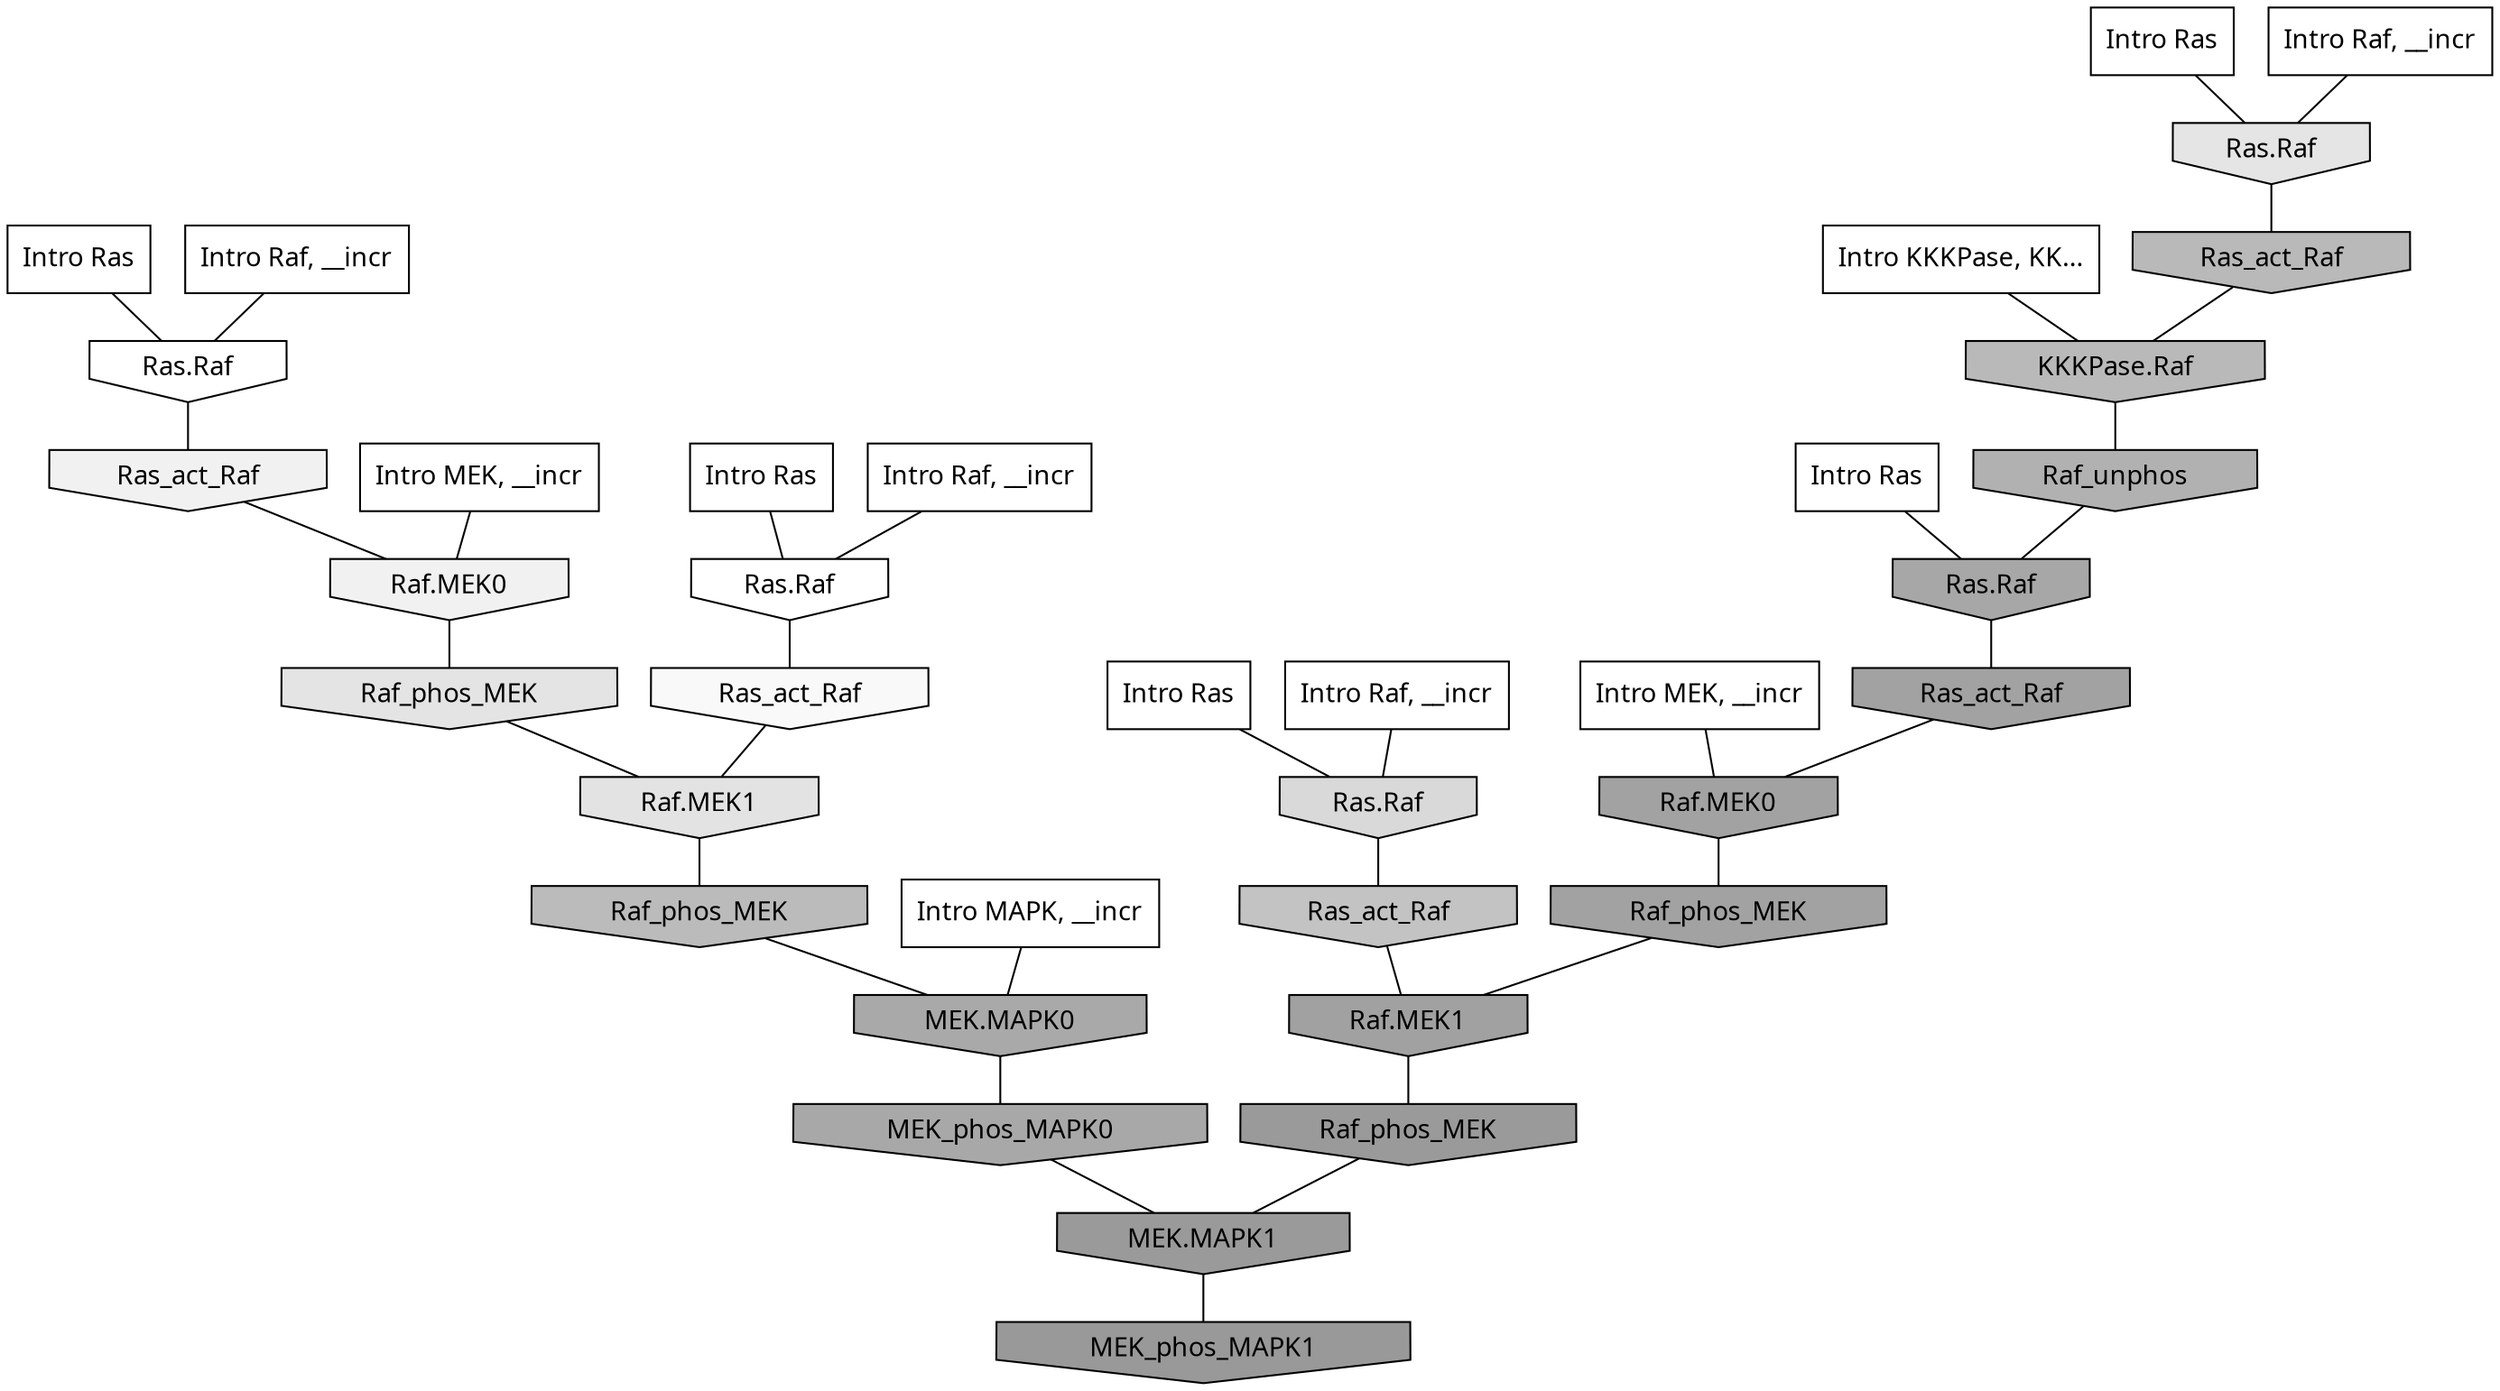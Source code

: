 digraph G{
  rankdir="TB";
  ranksep=0.30;
  node [fontname="CMU Serif"];
  edge [fontname="CMU Serif"];
  
  17 [label="Intro Ras", shape=rectangle, style=filled, fillcolor="0.000 0.000 1.000"]
  
  21 [label="Intro Ras", shape=rectangle, style=filled, fillcolor="0.000 0.000 1.000"]
  
  58 [label="Intro Ras", shape=rectangle, style=filled, fillcolor="0.000 0.000 1.000"]
  
  82 [label="Intro Ras", shape=rectangle, style=filled, fillcolor="0.000 0.000 1.000"]
  
  94 [label="Intro Ras", shape=rectangle, style=filled, fillcolor="0.000 0.000 1.000"]
  
  531 [label="Intro Raf, __incr", shape=rectangle, style=filled, fillcolor="0.000 0.000 1.000"]
  
  651 [label="Intro Raf, __incr", shape=rectangle, style=filled, fillcolor="0.000 0.000 1.000"]
  
  813 [label="Intro Raf, __incr", shape=rectangle, style=filled, fillcolor="0.000 0.000 1.000"]
  
  868 [label="Intro Raf, __incr", shape=rectangle, style=filled, fillcolor="0.000 0.000 1.000"]
  
  1365 [label="Intro MEK, __incr", shape=rectangle, style=filled, fillcolor="0.000 0.000 1.000"]
  
  1407 [label="Intro MEK, __incr", shape=rectangle, style=filled, fillcolor="0.000 0.000 1.000"]
  
  2626 [label="Intro MAPK, __incr", shape=rectangle, style=filled, fillcolor="0.000 0.000 1.000"]
  
  3116 [label="Intro KKKPase, KK...", shape=rectangle, style=filled, fillcolor="0.000 0.000 1.000"]
  
  3264 [label="Ras.Raf", shape=invhouse, style=filled, fillcolor="0.000 0.000 1.000"]
  
  3283 [label="Ras.Raf", shape=invhouse, style=filled, fillcolor="0.000 0.000 1.000"]
  
  3480 [label="Ras_act_Raf", shape=invhouse, style=filled, fillcolor="0.000 0.000 0.974"]
  
  3746 [label="Ras_act_Raf", shape=invhouse, style=filled, fillcolor="0.000 0.000 0.944"]
  
  3749 [label="Raf.MEK0", shape=invhouse, style=filled, fillcolor="0.000 0.000 0.944"]
  
  4485 [label="Ras.Raf", shape=invhouse, style=filled, fillcolor="0.000 0.000 0.895"]
  
  4517 [label="Raf_phos_MEK", shape=invhouse, style=filled, fillcolor="0.000 0.000 0.892"]
  
  4578 [label="Raf.MEK1", shape=invhouse, style=filled, fillcolor="0.000 0.000 0.888"]
  
  5222 [label="Ras.Raf", shape=invhouse, style=filled, fillcolor="0.000 0.000 0.850"]
  
  7145 [label="Ras_act_Raf", shape=invhouse, style=filled, fillcolor="0.000 0.000 0.763"]
  
  8132 [label="Raf_phos_MEK", shape=invhouse, style=filled, fillcolor="0.000 0.000 0.733"]
  
  8474 [label="Ras_act_Raf", shape=invhouse, style=filled, fillcolor="0.000 0.000 0.723"]
  
  8487 [label="KKKPase.Raf", shape=invhouse, style=filled, fillcolor="0.000 0.000 0.723"]
  
  9633 [label="Raf_unphos", shape=invhouse, style=filled, fillcolor="0.000 0.000 0.693"]
  
  11168 [label="MEK.MAPK0", shape=invhouse, style=filled, fillcolor="0.000 0.000 0.662"]
  
  11320 [label="MEK_phos_MAPK0", shape=invhouse, style=filled, fillcolor="0.000 0.000 0.658"]
  
  11602 [label="Ras.Raf", shape=invhouse, style=filled, fillcolor="0.000 0.000 0.653"]
  
  12638 [label="Ras_act_Raf", shape=invhouse, style=filled, fillcolor="0.000 0.000 0.636"]
  
  12653 [label="Raf.MEK0", shape=invhouse, style=filled, fillcolor="0.000 0.000 0.636"]
  
  12854 [label="Raf_phos_MEK", shape=invhouse, style=filled, fillcolor="0.000 0.000 0.633"]
  
  13119 [label="Raf.MEK1", shape=invhouse, style=filled, fillcolor="0.000 0.000 0.629"]
  
  14889 [label="Raf_phos_MEK", shape=invhouse, style=filled, fillcolor="0.000 0.000 0.604"]
  
  14907 [label="MEK.MAPK1", shape=invhouse, style=filled, fillcolor="0.000 0.000 0.604"]
  
  15172 [label="MEK_phos_MAPK1", shape=invhouse, style=filled, fillcolor="0.000 0.000 0.600"]
  
  
  14907 -> 15172 [dir=none, color="0.000 0.000 0.000"] 
  14889 -> 14907 [dir=none, color="0.000 0.000 0.000"] 
  13119 -> 14889 [dir=none, color="0.000 0.000 0.000"] 
  12854 -> 13119 [dir=none, color="0.000 0.000 0.000"] 
  12653 -> 12854 [dir=none, color="0.000 0.000 0.000"] 
  12638 -> 12653 [dir=none, color="0.000 0.000 0.000"] 
  11602 -> 12638 [dir=none, color="0.000 0.000 0.000"] 
  11320 -> 14907 [dir=none, color="0.000 0.000 0.000"] 
  11168 -> 11320 [dir=none, color="0.000 0.000 0.000"] 
  9633 -> 11602 [dir=none, color="0.000 0.000 0.000"] 
  8487 -> 9633 [dir=none, color="0.000 0.000 0.000"] 
  8474 -> 8487 [dir=none, color="0.000 0.000 0.000"] 
  8132 -> 11168 [dir=none, color="0.000 0.000 0.000"] 
  7145 -> 13119 [dir=none, color="0.000 0.000 0.000"] 
  5222 -> 7145 [dir=none, color="0.000 0.000 0.000"] 
  4578 -> 8132 [dir=none, color="0.000 0.000 0.000"] 
  4517 -> 4578 [dir=none, color="0.000 0.000 0.000"] 
  4485 -> 8474 [dir=none, color="0.000 0.000 0.000"] 
  3749 -> 4517 [dir=none, color="0.000 0.000 0.000"] 
  3746 -> 3749 [dir=none, color="0.000 0.000 0.000"] 
  3480 -> 4578 [dir=none, color="0.000 0.000 0.000"] 
  3283 -> 3480 [dir=none, color="0.000 0.000 0.000"] 
  3264 -> 3746 [dir=none, color="0.000 0.000 0.000"] 
  3116 -> 8487 [dir=none, color="0.000 0.000 0.000"] 
  2626 -> 11168 [dir=none, color="0.000 0.000 0.000"] 
  1407 -> 12653 [dir=none, color="0.000 0.000 0.000"] 
  1365 -> 3749 [dir=none, color="0.000 0.000 0.000"] 
  868 -> 4485 [dir=none, color="0.000 0.000 0.000"] 
  813 -> 5222 [dir=none, color="0.000 0.000 0.000"] 
  651 -> 3264 [dir=none, color="0.000 0.000 0.000"] 
  531 -> 3283 [dir=none, color="0.000 0.000 0.000"] 
  94 -> 3283 [dir=none, color="0.000 0.000 0.000"] 
  82 -> 4485 [dir=none, color="0.000 0.000 0.000"] 
  58 -> 5222 [dir=none, color="0.000 0.000 0.000"] 
  21 -> 11602 [dir=none, color="0.000 0.000 0.000"] 
  17 -> 3264 [dir=none, color="0.000 0.000 0.000"] 
  
  }
